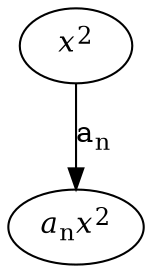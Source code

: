 digraph g {
  s1 [label=<<I>x</I><SUP>2</SUP>>]
  s2 [label=<<I>a</I><SUB>n</SUB><I>x</I><SUP>2</SUP>>]
  s1 -> s2 [label=<a<SUB>n</SUB>>];
}
